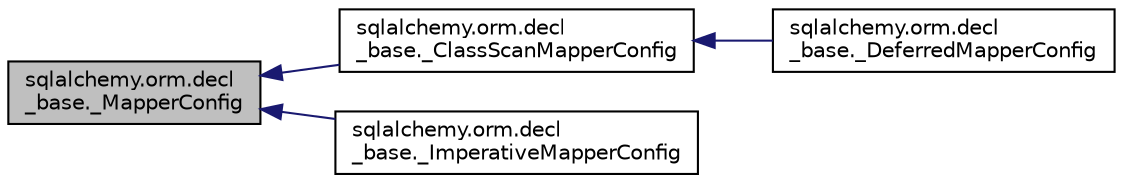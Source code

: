 digraph "sqlalchemy.orm.decl_base._MapperConfig"
{
 // LATEX_PDF_SIZE
  edge [fontname="Helvetica",fontsize="10",labelfontname="Helvetica",labelfontsize="10"];
  node [fontname="Helvetica",fontsize="10",shape=record];
  rankdir="LR";
  Node1 [label="sqlalchemy.orm.decl\l_base._MapperConfig",height=0.2,width=0.4,color="black", fillcolor="grey75", style="filled", fontcolor="black",tooltip=" "];
  Node1 -> Node2 [dir="back",color="midnightblue",fontsize="10",style="solid",fontname="Helvetica"];
  Node2 [label="sqlalchemy.orm.decl\l_base._ClassScanMapperConfig",height=0.2,width=0.4,color="black", fillcolor="white", style="filled",URL="$classsqlalchemy_1_1orm_1_1decl__base_1_1__ClassScanMapperConfig.html",tooltip=" "];
  Node2 -> Node3 [dir="back",color="midnightblue",fontsize="10",style="solid",fontname="Helvetica"];
  Node3 [label="sqlalchemy.orm.decl\l_base._DeferredMapperConfig",height=0.2,width=0.4,color="black", fillcolor="white", style="filled",URL="$classsqlalchemy_1_1orm_1_1decl__base_1_1__DeferredMapperConfig.html",tooltip=" "];
  Node1 -> Node4 [dir="back",color="midnightblue",fontsize="10",style="solid",fontname="Helvetica"];
  Node4 [label="sqlalchemy.orm.decl\l_base._ImperativeMapperConfig",height=0.2,width=0.4,color="black", fillcolor="white", style="filled",URL="$classsqlalchemy_1_1orm_1_1decl__base_1_1__ImperativeMapperConfig.html",tooltip=" "];
}
